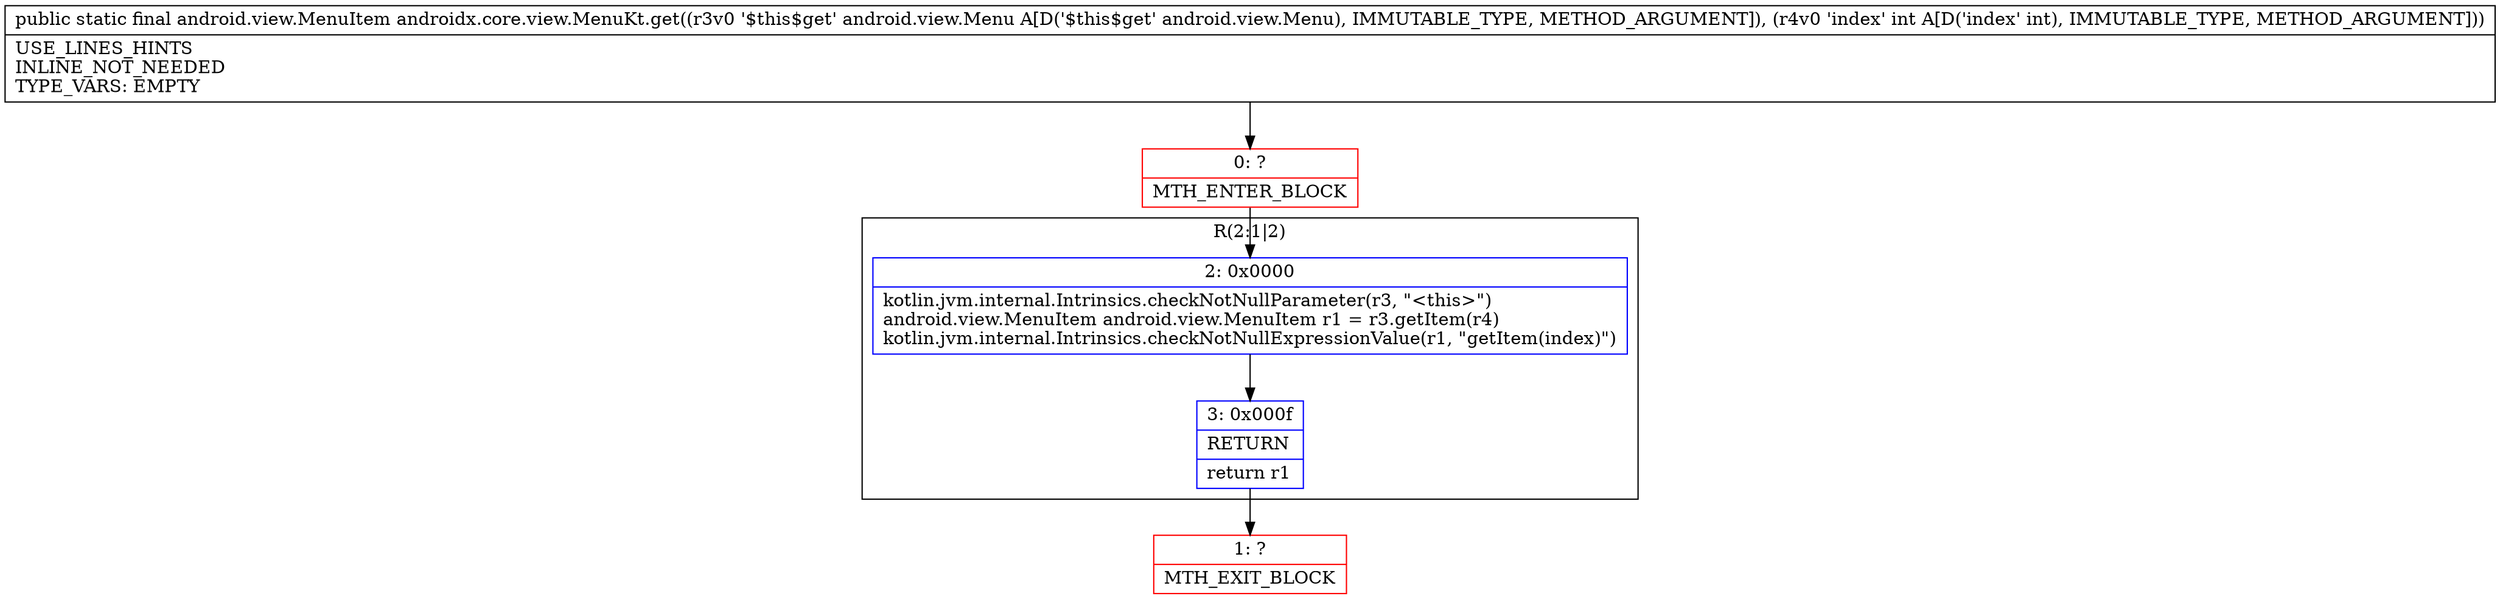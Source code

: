 digraph "CFG forandroidx.core.view.MenuKt.get(Landroid\/view\/Menu;I)Landroid\/view\/MenuItem;" {
subgraph cluster_Region_202981052 {
label = "R(2:1|2)";
node [shape=record,color=blue];
Node_2 [shape=record,label="{2\:\ 0x0000|kotlin.jvm.internal.Intrinsics.checkNotNullParameter(r3, \"\<this\>\")\landroid.view.MenuItem android.view.MenuItem r1 = r3.getItem(r4)\lkotlin.jvm.internal.Intrinsics.checkNotNullExpressionValue(r1, \"getItem(index)\")\l}"];
Node_3 [shape=record,label="{3\:\ 0x000f|RETURN\l|return r1\l}"];
}
Node_0 [shape=record,color=red,label="{0\:\ ?|MTH_ENTER_BLOCK\l}"];
Node_1 [shape=record,color=red,label="{1\:\ ?|MTH_EXIT_BLOCK\l}"];
MethodNode[shape=record,label="{public static final android.view.MenuItem androidx.core.view.MenuKt.get((r3v0 '$this$get' android.view.Menu A[D('$this$get' android.view.Menu), IMMUTABLE_TYPE, METHOD_ARGUMENT]), (r4v0 'index' int A[D('index' int), IMMUTABLE_TYPE, METHOD_ARGUMENT]))  | USE_LINES_HINTS\lINLINE_NOT_NEEDED\lTYPE_VARS: EMPTY\l}"];
MethodNode -> Node_0;Node_2 -> Node_3;
Node_3 -> Node_1;
Node_0 -> Node_2;
}

